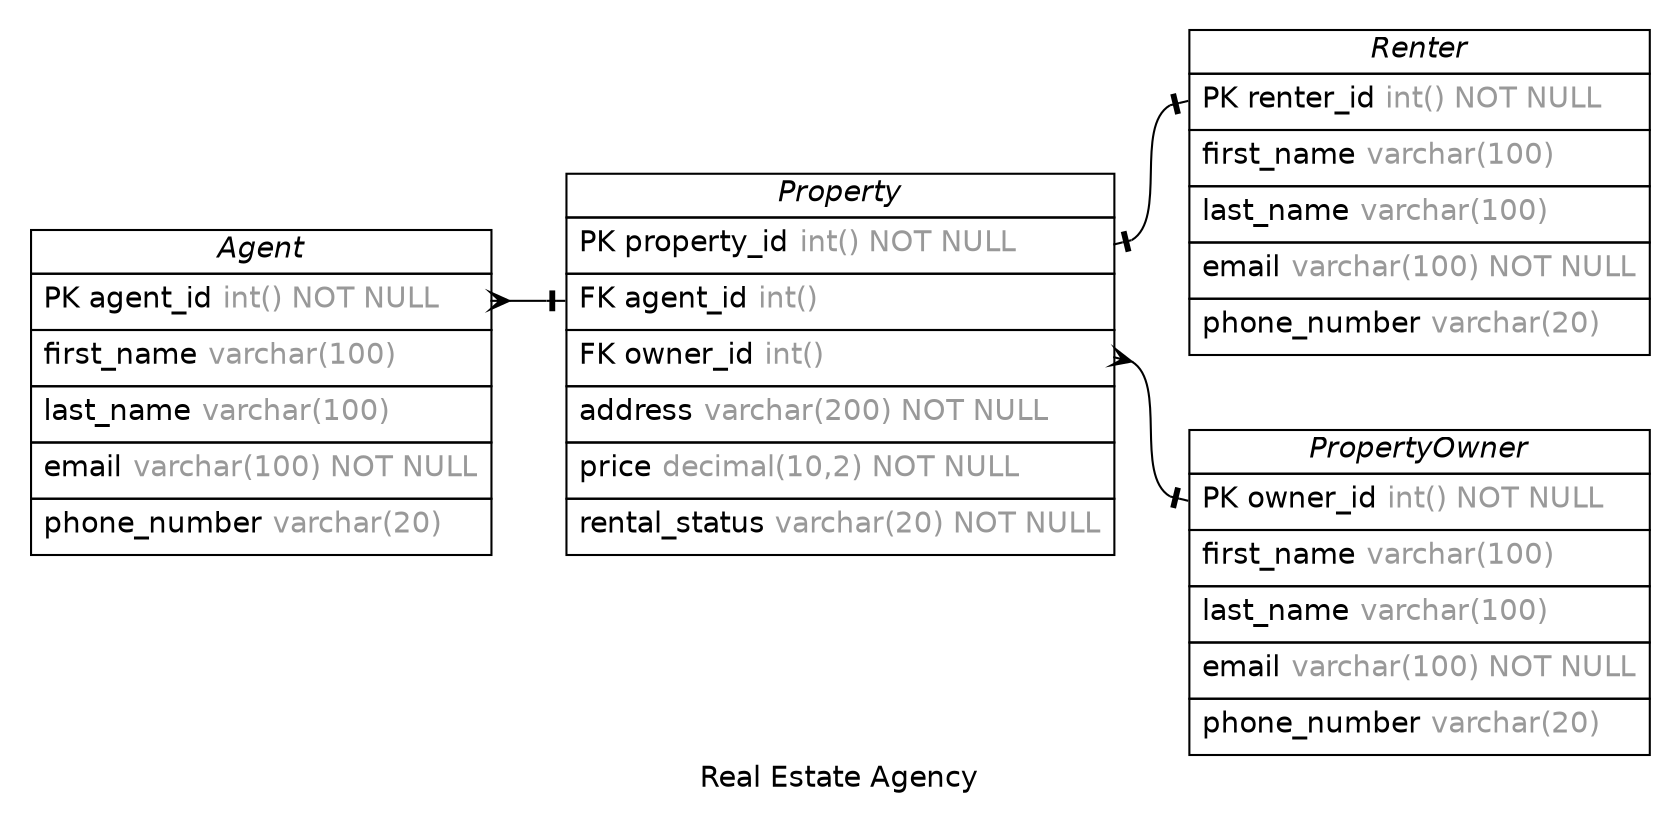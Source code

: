 /* created with ERDot < https://github.com/ehne/ERDot > */
digraph G {
    graph [
        nodesep=0.5;
        rankdir="LR";
        concentrate=true;
        splines="spline";
        fontname="Helvetica";
        pad="0.2,0.2",
        label="Real Estate Agency",
        
    ];
    
    node [shape=plain, fontname="Helvetica"];
    edge [
        dir=both,
        fontsize=12,
        arrowsize=0.9,
        penwidth=1.0,
        labelangle=32,
        labeldistance=1.8,
        fontname="Helvetica"
    ];
    
    "Agent" [ label=<
        <table border="0" cellborder="1" cellspacing="0" >
        <tr><td><i>Agent</i></td></tr>
        <tr><td port="agent_id" align="left" cellpadding="5">PK agent_id <font color="grey60">int() NOT NULL</font></td></tr>
        <tr><td port="first_name" align="left" cellpadding="5">first_name <font color="grey60">varchar(100)</font></td></tr>
        <tr><td port="last_name" align="left" cellpadding="5">last_name <font color="grey60">varchar(100)</font></td></tr>
        <tr><td port="email" align="left" cellpadding="5">email <font color="grey60">varchar(100) NOT NULL</font></td></tr>
        <tr><td port="phone_number" align="left" cellpadding="5">phone_number <font color="grey60">varchar(20)</font></td></tr>
    </table>>];
    "PropertyOwner" [ label=<
        <table border="0" cellborder="1" cellspacing="0" >
        <tr><td><i>PropertyOwner</i></td></tr>
        <tr><td port="owner_id" align="left" cellpadding="5">PK owner_id <font color="grey60">int() NOT NULL</font></td></tr>
        <tr><td port="first_name" align="left" cellpadding="5">first_name <font color="grey60">varchar(100)</font></td></tr>
        <tr><td port="last_name" align="left" cellpadding="5">last_name <font color="grey60">varchar(100)</font></td></tr>
        <tr><td port="email" align="left" cellpadding="5">email <font color="grey60">varchar(100) NOT NULL</font></td></tr>
        <tr><td port="phone_number" align="left" cellpadding="5">phone_number <font color="grey60">varchar(20)</font></td></tr>
    </table>>];
    "Property" [ label=<
        <table border="0" cellborder="1" cellspacing="0" >
        <tr><td><i>Property</i></td></tr>
        <tr><td port="property_id" align="left" cellpadding="5">PK property_id <font color="grey60">int() NOT NULL</font></td></tr>
        <tr><td port="agent_id" align="left" cellpadding="5">FK agent_id <font color="grey60">int()</font></td></tr>
        <tr><td port="owner_id" align="left" cellpadding="5">FK owner_id <font color="grey60">int()</font></td></tr>
        <tr><td port="address" align="left" cellpadding="5">address <font color="grey60">varchar(200) NOT NULL</font></td></tr>
        <tr><td port="price" align="left" cellpadding="5">price <font color="grey60">decimal(10,2) NOT NULL</font></td></tr>
        <tr><td port="rental_status" align="left" cellpadding="5">rental_status <font color="grey60">varchar(20) NOT NULL</font></td></tr>
    </table>>];
    "Renter" [ label=<
        <table border="0" cellborder="1" cellspacing="0" >
        <tr><td><i>Renter</i></td></tr>
        <tr><td port="renter_id" align="left" cellpadding="5">PK renter_id <font color="grey60">int() NOT NULL</font></td></tr>
        <tr><td port="first_name" align="left" cellpadding="5">first_name <font color="grey60">varchar(100)</font></td></tr>
        <tr><td port="last_name" align="left" cellpadding="5">last_name <font color="grey60">varchar(100)</font></td></tr>
        <tr><td port="email" align="left" cellpadding="5">email <font color="grey60">varchar(100) NOT NULL</font></td></tr>
        <tr><td port="phone_number" align="left" cellpadding="5">phone_number <font color="grey60">varchar(20)</font></td></tr>
    </table>>];

    
    "Agent":"agent_id"->"Property":"agent_id" [
        arrowhead=noneotee,

        arrowtail=ocrow,
    ];

    
    "Property":"owner_id"->"PropertyOwner":"owner_id" [
        arrowhead=noneotee,

        arrowtail=ocrow,
    ];

    
    "Property":"property_id"->"Renter":"renter_id" [
        arrowhead=noneotee,

        arrowtail=noneotee,
    ];



    

}
